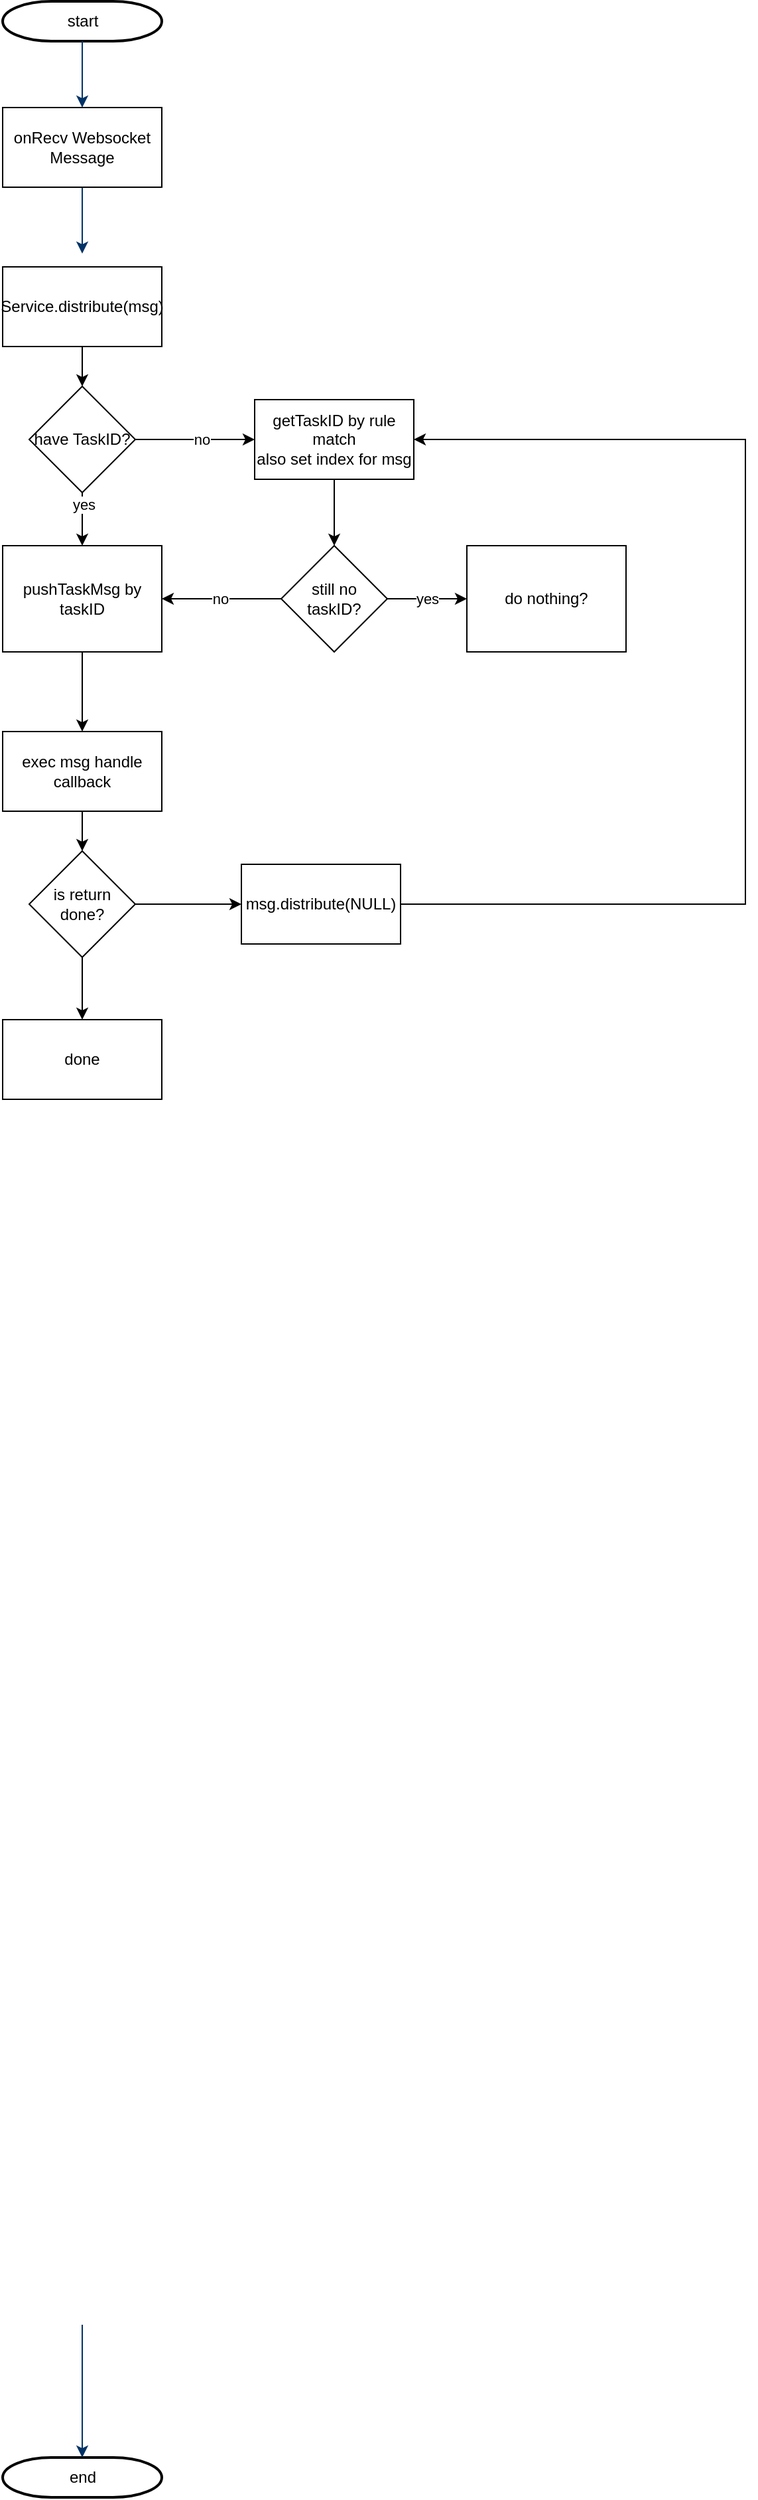 <mxfile version="24.6.5" type="github">
  <diagram id="6a731a19-8d31-9384-78a2-239565b7b9f0" name="Page-1">
    <mxGraphModel dx="1562" dy="810" grid="1" gridSize="10" guides="1" tooltips="1" connect="1" arrows="1" fold="1" page="1" pageScale="1" pageWidth="1169" pageHeight="827" background="none" math="0" shadow="0">
      <root>
        <mxCell id="0" />
        <mxCell id="1" parent="0" />
        <mxCell id="2" value="start" style="shape=mxgraph.flowchart.terminator;strokeWidth=2;gradientColor=none;gradientDirection=north;fontStyle=0;html=1;" parent="1" vertex="1">
          <mxGeometry x="260" y="60" width="120" height="30" as="geometry" />
        </mxCell>
        <mxCell id="7" style="fontStyle=1;strokeColor=#003366;strokeWidth=1;html=1;entryX=0.5;entryY=0;entryDx=0;entryDy=0;" parent="1" source="2" target="nVV3wn96EIWODX-KKn9h-55" edge="1">
          <mxGeometry relative="1" as="geometry">
            <mxPoint x="320" y="130" as="targetPoint" />
          </mxGeometry>
        </mxCell>
        <mxCell id="8" style="fontStyle=1;strokeColor=#003366;strokeWidth=1;html=1;exitX=0.5;exitY=1;exitDx=0;exitDy=0;" parent="1" source="nVV3wn96EIWODX-KKn9h-55" edge="1">
          <mxGeometry relative="1" as="geometry">
            <mxPoint x="320" y="210" as="sourcePoint" />
            <mxPoint x="320" y="250" as="targetPoint" />
          </mxGeometry>
        </mxCell>
        <mxCell id="40" value="end" style="shape=mxgraph.flowchart.terminator;strokeWidth=2;gradientColor=none;gradientDirection=north;fontStyle=0;html=1;" parent="1" vertex="1">
          <mxGeometry x="260" y="1910" width="120" height="30" as="geometry" />
        </mxCell>
        <mxCell id="43" value="" style="edgeStyle=elbowEdgeStyle;elbow=vertical;exitX=0.5;exitY=1;exitPerimeter=0;entryX=0.5;entryY=0;entryPerimeter=0;fontStyle=1;strokeColor=#003366;strokeWidth=1;html=1;" parent="1" target="40" edge="1">
          <mxGeometry width="100" height="100" as="geometry">
            <mxPoint x="320" y="1810" as="sourcePoint" />
            <mxPoint x="100" as="targetPoint" />
          </mxGeometry>
        </mxCell>
        <mxCell id="nVV3wn96EIWODX-KKn9h-55" value="onRecv Websocket Message" style="rounded=0;whiteSpace=wrap;html=1;" vertex="1" parent="1">
          <mxGeometry x="260" y="140" width="120" height="60" as="geometry" />
        </mxCell>
        <mxCell id="nVV3wn96EIWODX-KKn9h-73" value="" style="edgeStyle=orthogonalEdgeStyle;rounded=0;orthogonalLoop=1;jettySize=auto;html=1;" edge="1" parent="1" source="nVV3wn96EIWODX-KKn9h-56" target="nVV3wn96EIWODX-KKn9h-58">
          <mxGeometry relative="1" as="geometry" />
        </mxCell>
        <mxCell id="nVV3wn96EIWODX-KKn9h-56" value="Service.distribute(msg)" style="rounded=0;whiteSpace=wrap;html=1;" vertex="1" parent="1">
          <mxGeometry x="260" y="260" width="120" height="60" as="geometry" />
        </mxCell>
        <mxCell id="nVV3wn96EIWODX-KKn9h-69" value="" style="edgeStyle=orthogonalEdgeStyle;rounded=0;orthogonalLoop=1;jettySize=auto;html=1;" edge="1" parent="1" source="nVV3wn96EIWODX-KKn9h-58" target="nVV3wn96EIWODX-KKn9h-59">
          <mxGeometry relative="1" as="geometry" />
        </mxCell>
        <mxCell id="nVV3wn96EIWODX-KKn9h-70" value="no" style="edgeLabel;html=1;align=center;verticalAlign=middle;resizable=0;points=[];" vertex="1" connectable="0" parent="nVV3wn96EIWODX-KKn9h-69">
          <mxGeometry x="0.111" relative="1" as="geometry">
            <mxPoint as="offset" />
          </mxGeometry>
        </mxCell>
        <mxCell id="nVV3wn96EIWODX-KKn9h-71" value="" style="edgeStyle=orthogonalEdgeStyle;rounded=0;orthogonalLoop=1;jettySize=auto;html=1;" edge="1" parent="1" source="nVV3wn96EIWODX-KKn9h-58" target="nVV3wn96EIWODX-KKn9h-60">
          <mxGeometry relative="1" as="geometry" />
        </mxCell>
        <mxCell id="nVV3wn96EIWODX-KKn9h-72" value="yes" style="edgeLabel;html=1;align=center;verticalAlign=middle;resizable=0;points=[];" vertex="1" connectable="0" parent="nVV3wn96EIWODX-KKn9h-71">
          <mxGeometry x="-0.58" y="1" relative="1" as="geometry">
            <mxPoint as="offset" />
          </mxGeometry>
        </mxCell>
        <mxCell id="nVV3wn96EIWODX-KKn9h-58" value="have TaskID?" style="rhombus;whiteSpace=wrap;html=1;" vertex="1" parent="1">
          <mxGeometry x="280" y="350" width="80" height="80" as="geometry" />
        </mxCell>
        <mxCell id="nVV3wn96EIWODX-KKn9h-63" style="edgeStyle=orthogonalEdgeStyle;rounded=0;orthogonalLoop=1;jettySize=auto;html=1;exitX=0.5;exitY=1;exitDx=0;exitDy=0;" edge="1" parent="1" source="nVV3wn96EIWODX-KKn9h-59" target="nVV3wn96EIWODX-KKn9h-62">
          <mxGeometry relative="1" as="geometry" />
        </mxCell>
        <mxCell id="nVV3wn96EIWODX-KKn9h-59" value="getTaskID by rule match&lt;div&gt;also set index for msg&lt;/div&gt;" style="rounded=0;whiteSpace=wrap;html=1;" vertex="1" parent="1">
          <mxGeometry x="450" y="360" width="120" height="60" as="geometry" />
        </mxCell>
        <mxCell id="nVV3wn96EIWODX-KKn9h-82" value="" style="edgeStyle=orthogonalEdgeStyle;rounded=0;orthogonalLoop=1;jettySize=auto;html=1;" edge="1" parent="1" source="nVV3wn96EIWODX-KKn9h-60" target="nVV3wn96EIWODX-KKn9h-74">
          <mxGeometry relative="1" as="geometry" />
        </mxCell>
        <mxCell id="nVV3wn96EIWODX-KKn9h-60" value="pushTaskMsg by taskID" style="rounded=0;whiteSpace=wrap;html=1;" vertex="1" parent="1">
          <mxGeometry x="260" y="470" width="120" height="80" as="geometry" />
        </mxCell>
        <mxCell id="nVV3wn96EIWODX-KKn9h-64" style="edgeStyle=orthogonalEdgeStyle;rounded=0;orthogonalLoop=1;jettySize=auto;html=1;exitX=0;exitY=0.5;exitDx=0;exitDy=0;entryX=1;entryY=0.5;entryDx=0;entryDy=0;" edge="1" parent="1" source="nVV3wn96EIWODX-KKn9h-62" target="nVV3wn96EIWODX-KKn9h-60">
          <mxGeometry relative="1" as="geometry" />
        </mxCell>
        <mxCell id="nVV3wn96EIWODX-KKn9h-65" value="no" style="edgeLabel;html=1;align=center;verticalAlign=middle;resizable=0;points=[];" vertex="1" connectable="0" parent="nVV3wn96EIWODX-KKn9h-64">
          <mxGeometry x="0.022" relative="1" as="geometry">
            <mxPoint as="offset" />
          </mxGeometry>
        </mxCell>
        <mxCell id="nVV3wn96EIWODX-KKn9h-67" style="edgeStyle=orthogonalEdgeStyle;rounded=0;orthogonalLoop=1;jettySize=auto;html=1;entryX=0;entryY=0.5;entryDx=0;entryDy=0;" edge="1" parent="1" source="nVV3wn96EIWODX-KKn9h-62" target="nVV3wn96EIWODX-KKn9h-66">
          <mxGeometry relative="1" as="geometry" />
        </mxCell>
        <mxCell id="nVV3wn96EIWODX-KKn9h-68" value="yes" style="edgeLabel;html=1;align=center;verticalAlign=middle;resizable=0;points=[];" vertex="1" connectable="0" parent="nVV3wn96EIWODX-KKn9h-67">
          <mxGeometry relative="1" as="geometry">
            <mxPoint as="offset" />
          </mxGeometry>
        </mxCell>
        <mxCell id="nVV3wn96EIWODX-KKn9h-62" value="still no taskID?" style="rhombus;whiteSpace=wrap;html=1;" vertex="1" parent="1">
          <mxGeometry x="470" y="470" width="80" height="80" as="geometry" />
        </mxCell>
        <mxCell id="nVV3wn96EIWODX-KKn9h-66" value="do nothing?" style="rounded=0;whiteSpace=wrap;html=1;" vertex="1" parent="1">
          <mxGeometry x="610" y="470" width="120" height="80" as="geometry" />
        </mxCell>
        <mxCell id="nVV3wn96EIWODX-KKn9h-81" value="" style="edgeStyle=orthogonalEdgeStyle;rounded=0;orthogonalLoop=1;jettySize=auto;html=1;" edge="1" parent="1" source="nVV3wn96EIWODX-KKn9h-74" target="nVV3wn96EIWODX-KKn9h-76">
          <mxGeometry relative="1" as="geometry" />
        </mxCell>
        <mxCell id="nVV3wn96EIWODX-KKn9h-74" value="exec msg handle callback" style="rounded=0;whiteSpace=wrap;html=1;" vertex="1" parent="1">
          <mxGeometry x="260" y="610" width="120" height="60" as="geometry" />
        </mxCell>
        <mxCell id="nVV3wn96EIWODX-KKn9h-79" value="" style="edgeStyle=orthogonalEdgeStyle;rounded=0;orthogonalLoop=1;jettySize=auto;html=1;" edge="1" parent="1" source="nVV3wn96EIWODX-KKn9h-76" target="nVV3wn96EIWODX-KKn9h-77">
          <mxGeometry relative="1" as="geometry" />
        </mxCell>
        <mxCell id="nVV3wn96EIWODX-KKn9h-80" value="" style="edgeStyle=orthogonalEdgeStyle;rounded=0;orthogonalLoop=1;jettySize=auto;html=1;" edge="1" parent="1" source="nVV3wn96EIWODX-KKn9h-76" target="nVV3wn96EIWODX-KKn9h-78">
          <mxGeometry relative="1" as="geometry" />
        </mxCell>
        <mxCell id="nVV3wn96EIWODX-KKn9h-76" value="is return done?" style="rhombus;whiteSpace=wrap;html=1;" vertex="1" parent="1">
          <mxGeometry x="280" y="700" width="80" height="80" as="geometry" />
        </mxCell>
        <mxCell id="nVV3wn96EIWODX-KKn9h-77" value="done" style="rounded=0;whiteSpace=wrap;html=1;" vertex="1" parent="1">
          <mxGeometry x="260" y="827" width="120" height="60" as="geometry" />
        </mxCell>
        <mxCell id="nVV3wn96EIWODX-KKn9h-84" style="edgeStyle=orthogonalEdgeStyle;rounded=0;orthogonalLoop=1;jettySize=auto;html=1;entryX=1;entryY=0.5;entryDx=0;entryDy=0;exitX=1;exitY=0.5;exitDx=0;exitDy=0;" edge="1" parent="1" source="nVV3wn96EIWODX-KKn9h-78" target="nVV3wn96EIWODX-KKn9h-59">
          <mxGeometry relative="1" as="geometry">
            <Array as="points">
              <mxPoint x="820" y="740" />
              <mxPoint x="820" y="390" />
            </Array>
          </mxGeometry>
        </mxCell>
        <mxCell id="nVV3wn96EIWODX-KKn9h-78" value="msg.distribute(NULL)" style="rounded=0;whiteSpace=wrap;html=1;" vertex="1" parent="1">
          <mxGeometry x="440" y="710" width="120" height="60" as="geometry" />
        </mxCell>
      </root>
    </mxGraphModel>
  </diagram>
</mxfile>

